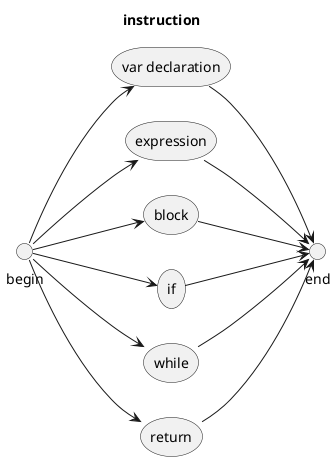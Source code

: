 @startuml
left to right direction
title instruction

circle "begin" as BEGIN
circle "end" as END
storage "var declaration" as VAR
storage expression
storage block
storage if
storage while
storage return

BEGIN-->VAR
VAR-->END
BEGIN-->expression
expression-->END
BEGIN-->block
block-->END
BEGIN-->if
if-->END
BEGIN-->while
while-->END
BEGIN-->return
return-->END
@enduml
